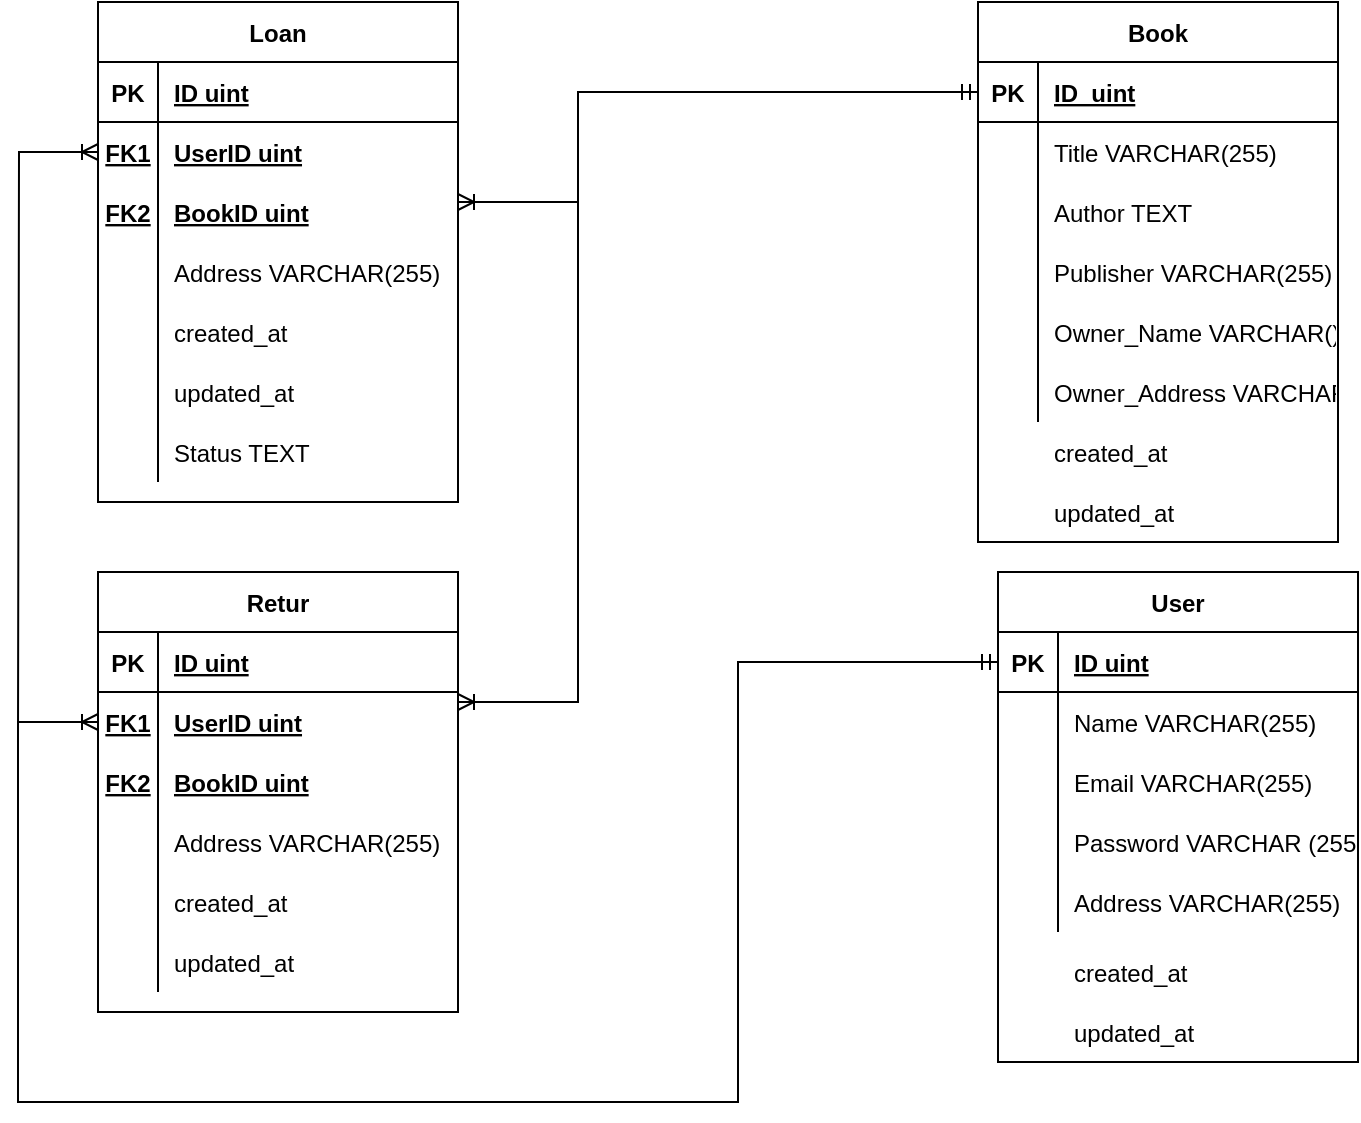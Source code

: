 <mxfile version="17.1.3" type="device"><diagram id="irpIFYdBhmDCL3Yu3gbd" name="Page-1"><mxGraphModel dx="1240" dy="683" grid="1" gridSize="10" guides="1" tooltips="1" connect="1" arrows="1" fold="1" page="1" pageScale="1" pageWidth="827" pageHeight="1169" math="0" shadow="0"><root><mxCell id="0"/><mxCell id="1" parent="0"/><mxCell id="dAKFDaLi27HLVFN6mg7V-1" value="User" style="shape=table;startSize=30;container=1;collapsible=1;childLayout=tableLayout;fixedRows=1;rowLines=0;fontStyle=1;align=center;resizeLast=1;" vertex="1" parent="1"><mxGeometry x="570" y="335" width="180" height="245" as="geometry"/></mxCell><mxCell id="dAKFDaLi27HLVFN6mg7V-2" value="" style="shape=tableRow;horizontal=0;startSize=0;swimlaneHead=0;swimlaneBody=0;fillColor=none;collapsible=0;dropTarget=0;points=[[0,0.5],[1,0.5]];portConstraint=eastwest;top=0;left=0;right=0;bottom=1;" vertex="1" parent="dAKFDaLi27HLVFN6mg7V-1"><mxGeometry y="30" width="180" height="30" as="geometry"/></mxCell><mxCell id="dAKFDaLi27HLVFN6mg7V-3" value="PK" style="shape=partialRectangle;connectable=0;fillColor=none;top=0;left=0;bottom=0;right=0;fontStyle=1;overflow=hidden;" vertex="1" parent="dAKFDaLi27HLVFN6mg7V-2"><mxGeometry width="30" height="30" as="geometry"><mxRectangle width="30" height="30" as="alternateBounds"/></mxGeometry></mxCell><mxCell id="dAKFDaLi27HLVFN6mg7V-4" value="ID uint" style="shape=partialRectangle;connectable=0;fillColor=none;top=0;left=0;bottom=0;right=0;align=left;spacingLeft=6;fontStyle=5;overflow=hidden;" vertex="1" parent="dAKFDaLi27HLVFN6mg7V-2"><mxGeometry x="30" width="150" height="30" as="geometry"><mxRectangle width="150" height="30" as="alternateBounds"/></mxGeometry></mxCell><mxCell id="dAKFDaLi27HLVFN6mg7V-5" value="" style="shape=tableRow;horizontal=0;startSize=0;swimlaneHead=0;swimlaneBody=0;fillColor=none;collapsible=0;dropTarget=0;points=[[0,0.5],[1,0.5]];portConstraint=eastwest;top=0;left=0;right=0;bottom=0;" vertex="1" parent="dAKFDaLi27HLVFN6mg7V-1"><mxGeometry y="60" width="180" height="30" as="geometry"/></mxCell><mxCell id="dAKFDaLi27HLVFN6mg7V-6" value="" style="shape=partialRectangle;connectable=0;fillColor=none;top=0;left=0;bottom=0;right=0;editable=1;overflow=hidden;" vertex="1" parent="dAKFDaLi27HLVFN6mg7V-5"><mxGeometry width="30" height="30" as="geometry"><mxRectangle width="30" height="30" as="alternateBounds"/></mxGeometry></mxCell><mxCell id="dAKFDaLi27HLVFN6mg7V-7" value="Name VARCHAR(255)" style="shape=partialRectangle;connectable=0;fillColor=none;top=0;left=0;bottom=0;right=0;align=left;spacingLeft=6;overflow=hidden;" vertex="1" parent="dAKFDaLi27HLVFN6mg7V-5"><mxGeometry x="30" width="150" height="30" as="geometry"><mxRectangle width="150" height="30" as="alternateBounds"/></mxGeometry></mxCell><mxCell id="dAKFDaLi27HLVFN6mg7V-8" value="" style="shape=tableRow;horizontal=0;startSize=0;swimlaneHead=0;swimlaneBody=0;fillColor=none;collapsible=0;dropTarget=0;points=[[0,0.5],[1,0.5]];portConstraint=eastwest;top=0;left=0;right=0;bottom=0;" vertex="1" parent="dAKFDaLi27HLVFN6mg7V-1"><mxGeometry y="90" width="180" height="30" as="geometry"/></mxCell><mxCell id="dAKFDaLi27HLVFN6mg7V-9" value="" style="shape=partialRectangle;connectable=0;fillColor=none;top=0;left=0;bottom=0;right=0;editable=1;overflow=hidden;" vertex="1" parent="dAKFDaLi27HLVFN6mg7V-8"><mxGeometry width="30" height="30" as="geometry"><mxRectangle width="30" height="30" as="alternateBounds"/></mxGeometry></mxCell><mxCell id="dAKFDaLi27HLVFN6mg7V-10" value="Email VARCHAR(255)" style="shape=partialRectangle;connectable=0;fillColor=none;top=0;left=0;bottom=0;right=0;align=left;spacingLeft=6;overflow=hidden;" vertex="1" parent="dAKFDaLi27HLVFN6mg7V-8"><mxGeometry x="30" width="150" height="30" as="geometry"><mxRectangle width="150" height="30" as="alternateBounds"/></mxGeometry></mxCell><mxCell id="dAKFDaLi27HLVFN6mg7V-105" value="" style="shape=tableRow;horizontal=0;startSize=0;swimlaneHead=0;swimlaneBody=0;fillColor=none;collapsible=0;dropTarget=0;points=[[0,0.5],[1,0.5]];portConstraint=eastwest;top=0;left=0;right=0;bottom=0;" vertex="1" parent="dAKFDaLi27HLVFN6mg7V-1"><mxGeometry y="120" width="180" height="30" as="geometry"/></mxCell><mxCell id="dAKFDaLi27HLVFN6mg7V-106" value="" style="shape=partialRectangle;connectable=0;fillColor=none;top=0;left=0;bottom=0;right=0;editable=1;overflow=hidden;" vertex="1" parent="dAKFDaLi27HLVFN6mg7V-105"><mxGeometry width="30" height="30" as="geometry"><mxRectangle width="30" height="30" as="alternateBounds"/></mxGeometry></mxCell><mxCell id="dAKFDaLi27HLVFN6mg7V-107" value="Password VARCHAR (255)" style="shape=partialRectangle;connectable=0;fillColor=none;top=0;left=0;bottom=0;right=0;align=left;spacingLeft=6;overflow=hidden;" vertex="1" parent="dAKFDaLi27HLVFN6mg7V-105"><mxGeometry x="30" width="150" height="30" as="geometry"><mxRectangle width="150" height="30" as="alternateBounds"/></mxGeometry></mxCell><mxCell id="dAKFDaLi27HLVFN6mg7V-11" value="" style="shape=tableRow;horizontal=0;startSize=0;swimlaneHead=0;swimlaneBody=0;fillColor=none;collapsible=0;dropTarget=0;points=[[0,0.5],[1,0.5]];portConstraint=eastwest;top=0;left=0;right=0;bottom=0;" vertex="1" parent="dAKFDaLi27HLVFN6mg7V-1"><mxGeometry y="150" width="180" height="30" as="geometry"/></mxCell><mxCell id="dAKFDaLi27HLVFN6mg7V-12" value="" style="shape=partialRectangle;connectable=0;fillColor=none;top=0;left=0;bottom=0;right=0;editable=1;overflow=hidden;" vertex="1" parent="dAKFDaLi27HLVFN6mg7V-11"><mxGeometry width="30" height="30" as="geometry"><mxRectangle width="30" height="30" as="alternateBounds"/></mxGeometry></mxCell><mxCell id="dAKFDaLi27HLVFN6mg7V-13" value="Address VARCHAR(255)" style="shape=partialRectangle;connectable=0;fillColor=none;top=0;left=0;bottom=0;right=0;align=left;spacingLeft=6;overflow=hidden;" vertex="1" parent="dAKFDaLi27HLVFN6mg7V-11"><mxGeometry x="30" width="150" height="30" as="geometry"><mxRectangle width="150" height="30" as="alternateBounds"/></mxGeometry></mxCell><mxCell id="dAKFDaLi27HLVFN6mg7V-14" value="Book" style="shape=table;startSize=30;container=1;collapsible=1;childLayout=tableLayout;fixedRows=1;rowLines=0;fontStyle=1;align=center;resizeLast=1;" vertex="1" parent="1"><mxGeometry x="560" y="50" width="180" height="270" as="geometry"/></mxCell><mxCell id="dAKFDaLi27HLVFN6mg7V-15" value="" style="shape=tableRow;horizontal=0;startSize=0;swimlaneHead=0;swimlaneBody=0;fillColor=none;collapsible=0;dropTarget=0;points=[[0,0.5],[1,0.5]];portConstraint=eastwest;top=0;left=0;right=0;bottom=1;" vertex="1" parent="dAKFDaLi27HLVFN6mg7V-14"><mxGeometry y="30" width="180" height="30" as="geometry"/></mxCell><mxCell id="dAKFDaLi27HLVFN6mg7V-16" value="PK" style="shape=partialRectangle;connectable=0;fillColor=none;top=0;left=0;bottom=0;right=0;fontStyle=1;overflow=hidden;" vertex="1" parent="dAKFDaLi27HLVFN6mg7V-15"><mxGeometry width="30" height="30" as="geometry"><mxRectangle width="30" height="30" as="alternateBounds"/></mxGeometry></mxCell><mxCell id="dAKFDaLi27HLVFN6mg7V-17" value="ID  uint" style="shape=partialRectangle;connectable=0;fillColor=none;top=0;left=0;bottom=0;right=0;align=left;spacingLeft=6;fontStyle=5;overflow=hidden;" vertex="1" parent="dAKFDaLi27HLVFN6mg7V-15"><mxGeometry x="30" width="150" height="30" as="geometry"><mxRectangle width="150" height="30" as="alternateBounds"/></mxGeometry></mxCell><mxCell id="dAKFDaLi27HLVFN6mg7V-18" value="" style="shape=tableRow;horizontal=0;startSize=0;swimlaneHead=0;swimlaneBody=0;fillColor=none;collapsible=0;dropTarget=0;points=[[0,0.5],[1,0.5]];portConstraint=eastwest;top=0;left=0;right=0;bottom=0;" vertex="1" parent="dAKFDaLi27HLVFN6mg7V-14"><mxGeometry y="60" width="180" height="30" as="geometry"/></mxCell><mxCell id="dAKFDaLi27HLVFN6mg7V-19" value="" style="shape=partialRectangle;connectable=0;fillColor=none;top=0;left=0;bottom=0;right=0;editable=1;overflow=hidden;" vertex="1" parent="dAKFDaLi27HLVFN6mg7V-18"><mxGeometry width="30" height="30" as="geometry"><mxRectangle width="30" height="30" as="alternateBounds"/></mxGeometry></mxCell><mxCell id="dAKFDaLi27HLVFN6mg7V-20" value="Title VARCHAR(255)" style="shape=partialRectangle;connectable=0;fillColor=none;top=0;left=0;bottom=0;right=0;align=left;spacingLeft=6;overflow=hidden;" vertex="1" parent="dAKFDaLi27HLVFN6mg7V-18"><mxGeometry x="30" width="150" height="30" as="geometry"><mxRectangle width="150" height="30" as="alternateBounds"/></mxGeometry></mxCell><mxCell id="dAKFDaLi27HLVFN6mg7V-66" value="" style="shape=tableRow;horizontal=0;startSize=0;swimlaneHead=0;swimlaneBody=0;fillColor=none;collapsible=0;dropTarget=0;points=[[0,0.5],[1,0.5]];portConstraint=eastwest;top=0;left=0;right=0;bottom=0;" vertex="1" parent="dAKFDaLi27HLVFN6mg7V-14"><mxGeometry y="90" width="180" height="30" as="geometry"/></mxCell><mxCell id="dAKFDaLi27HLVFN6mg7V-67" value="" style="shape=partialRectangle;connectable=0;fillColor=none;top=0;left=0;bottom=0;right=0;editable=1;overflow=hidden;" vertex="1" parent="dAKFDaLi27HLVFN6mg7V-66"><mxGeometry width="30" height="30" as="geometry"><mxRectangle width="30" height="30" as="alternateBounds"/></mxGeometry></mxCell><mxCell id="dAKFDaLi27HLVFN6mg7V-68" value="Author TEXT" style="shape=partialRectangle;connectable=0;fillColor=none;top=0;left=0;bottom=0;right=0;align=left;spacingLeft=6;overflow=hidden;" vertex="1" parent="dAKFDaLi27HLVFN6mg7V-66"><mxGeometry x="30" width="150" height="30" as="geometry"><mxRectangle width="150" height="30" as="alternateBounds"/></mxGeometry></mxCell><mxCell id="dAKFDaLi27HLVFN6mg7V-21" value="" style="shape=tableRow;horizontal=0;startSize=0;swimlaneHead=0;swimlaneBody=0;fillColor=none;collapsible=0;dropTarget=0;points=[[0,0.5],[1,0.5]];portConstraint=eastwest;top=0;left=0;right=0;bottom=0;" vertex="1" parent="dAKFDaLi27HLVFN6mg7V-14"><mxGeometry y="120" width="180" height="30" as="geometry"/></mxCell><mxCell id="dAKFDaLi27HLVFN6mg7V-22" value="" style="shape=partialRectangle;connectable=0;fillColor=none;top=0;left=0;bottom=0;right=0;editable=1;overflow=hidden;" vertex="1" parent="dAKFDaLi27HLVFN6mg7V-21"><mxGeometry width="30" height="30" as="geometry"><mxRectangle width="30" height="30" as="alternateBounds"/></mxGeometry></mxCell><mxCell id="dAKFDaLi27HLVFN6mg7V-23" value="Publisher VARCHAR(255)" style="shape=partialRectangle;connectable=0;fillColor=none;top=0;left=0;bottom=0;right=0;align=left;spacingLeft=6;overflow=hidden;" vertex="1" parent="dAKFDaLi27HLVFN6mg7V-21"><mxGeometry x="30" width="150" height="30" as="geometry"><mxRectangle width="150" height="30" as="alternateBounds"/></mxGeometry></mxCell><mxCell id="dAKFDaLi27HLVFN6mg7V-24" value="" style="shape=tableRow;horizontal=0;startSize=0;swimlaneHead=0;swimlaneBody=0;fillColor=none;collapsible=0;dropTarget=0;points=[[0,0.5],[1,0.5]];portConstraint=eastwest;top=0;left=0;right=0;bottom=0;" vertex="1" parent="dAKFDaLi27HLVFN6mg7V-14"><mxGeometry y="150" width="180" height="30" as="geometry"/></mxCell><mxCell id="dAKFDaLi27HLVFN6mg7V-25" value="" style="shape=partialRectangle;connectable=0;fillColor=none;top=0;left=0;bottom=0;right=0;editable=1;overflow=hidden;" vertex="1" parent="dAKFDaLi27HLVFN6mg7V-24"><mxGeometry width="30" height="30" as="geometry"><mxRectangle width="30" height="30" as="alternateBounds"/></mxGeometry></mxCell><mxCell id="dAKFDaLi27HLVFN6mg7V-26" value="Owner_Name VARCHAR()255" style="shape=partialRectangle;connectable=0;fillColor=none;top=0;left=0;bottom=0;right=0;align=left;spacingLeft=6;overflow=hidden;" vertex="1" parent="dAKFDaLi27HLVFN6mg7V-24"><mxGeometry x="30" width="150" height="30" as="geometry"><mxRectangle width="150" height="30" as="alternateBounds"/></mxGeometry></mxCell><mxCell id="dAKFDaLi27HLVFN6mg7V-108" value="" style="shape=tableRow;horizontal=0;startSize=0;swimlaneHead=0;swimlaneBody=0;fillColor=none;collapsible=0;dropTarget=0;points=[[0,0.5],[1,0.5]];portConstraint=eastwest;top=0;left=0;right=0;bottom=0;" vertex="1" parent="dAKFDaLi27HLVFN6mg7V-14"><mxGeometry y="180" width="180" height="30" as="geometry"/></mxCell><mxCell id="dAKFDaLi27HLVFN6mg7V-109" value="" style="shape=partialRectangle;connectable=0;fillColor=none;top=0;left=0;bottom=0;right=0;editable=1;overflow=hidden;" vertex="1" parent="dAKFDaLi27HLVFN6mg7V-108"><mxGeometry width="30" height="30" as="geometry"><mxRectangle width="30" height="30" as="alternateBounds"/></mxGeometry></mxCell><mxCell id="dAKFDaLi27HLVFN6mg7V-110" value="Owner_Address VARCHAR(255)" style="shape=partialRectangle;connectable=0;fillColor=none;top=0;left=0;bottom=0;right=0;align=left;spacingLeft=6;overflow=hidden;" vertex="1" parent="dAKFDaLi27HLVFN6mg7V-108"><mxGeometry x="30" width="150" height="30" as="geometry"><mxRectangle width="150" height="30" as="alternateBounds"/></mxGeometry></mxCell><mxCell id="dAKFDaLi27HLVFN6mg7V-40" value="Loan" style="shape=table;startSize=30;container=1;collapsible=1;childLayout=tableLayout;fixedRows=1;rowLines=0;fontStyle=1;align=center;resizeLast=1;" vertex="1" parent="1"><mxGeometry x="120" y="50" width="180" height="250" as="geometry"/></mxCell><mxCell id="dAKFDaLi27HLVFN6mg7V-41" value="" style="shape=tableRow;horizontal=0;startSize=0;swimlaneHead=0;swimlaneBody=0;fillColor=none;collapsible=0;dropTarget=0;points=[[0,0.5],[1,0.5]];portConstraint=eastwest;top=0;left=0;right=0;bottom=1;" vertex="1" parent="dAKFDaLi27HLVFN6mg7V-40"><mxGeometry y="30" width="180" height="30" as="geometry"/></mxCell><mxCell id="dAKFDaLi27HLVFN6mg7V-42" value="PK" style="shape=partialRectangle;connectable=0;fillColor=none;top=0;left=0;bottom=0;right=0;fontStyle=1;overflow=hidden;" vertex="1" parent="dAKFDaLi27HLVFN6mg7V-41"><mxGeometry width="30" height="30" as="geometry"><mxRectangle width="30" height="30" as="alternateBounds"/></mxGeometry></mxCell><mxCell id="dAKFDaLi27HLVFN6mg7V-43" value="ID uint " style="shape=partialRectangle;connectable=0;fillColor=none;top=0;left=0;bottom=0;right=0;align=left;spacingLeft=6;fontStyle=5;overflow=hidden;" vertex="1" parent="dAKFDaLi27HLVFN6mg7V-41"><mxGeometry x="30" width="150" height="30" as="geometry"><mxRectangle width="150" height="30" as="alternateBounds"/></mxGeometry></mxCell><mxCell id="dAKFDaLi27HLVFN6mg7V-44" value="" style="shape=tableRow;horizontal=0;startSize=0;swimlaneHead=0;swimlaneBody=0;fillColor=none;collapsible=0;dropTarget=0;points=[[0,0.5],[1,0.5]];portConstraint=eastwest;top=0;left=0;right=0;bottom=0;" vertex="1" parent="dAKFDaLi27HLVFN6mg7V-40"><mxGeometry y="60" width="180" height="30" as="geometry"/></mxCell><mxCell id="dAKFDaLi27HLVFN6mg7V-45" value="FK1" style="shape=partialRectangle;connectable=0;fillColor=none;top=0;left=0;bottom=0;right=0;editable=1;overflow=hidden;fontStyle=5" vertex="1" parent="dAKFDaLi27HLVFN6mg7V-44"><mxGeometry width="30" height="30" as="geometry"><mxRectangle width="30" height="30" as="alternateBounds"/></mxGeometry></mxCell><mxCell id="dAKFDaLi27HLVFN6mg7V-46" value="UserID uint" style="shape=partialRectangle;connectable=0;fillColor=none;top=0;left=0;bottom=0;right=0;align=left;spacingLeft=6;overflow=hidden;fontStyle=5" vertex="1" parent="dAKFDaLi27HLVFN6mg7V-44"><mxGeometry x="30" width="150" height="30" as="geometry"><mxRectangle width="150" height="30" as="alternateBounds"/></mxGeometry></mxCell><mxCell id="dAKFDaLi27HLVFN6mg7V-47" value="" style="shape=tableRow;horizontal=0;startSize=0;swimlaneHead=0;swimlaneBody=0;fillColor=none;collapsible=0;dropTarget=0;points=[[0,0.5],[1,0.5]];portConstraint=eastwest;top=0;left=0;right=0;bottom=0;" vertex="1" parent="dAKFDaLi27HLVFN6mg7V-40"><mxGeometry y="90" width="180" height="30" as="geometry"/></mxCell><mxCell id="dAKFDaLi27HLVFN6mg7V-48" value="FK2" style="shape=partialRectangle;connectable=0;fillColor=none;top=0;left=0;bottom=0;right=0;editable=1;overflow=hidden;fontStyle=5" vertex="1" parent="dAKFDaLi27HLVFN6mg7V-47"><mxGeometry width="30" height="30" as="geometry"><mxRectangle width="30" height="30" as="alternateBounds"/></mxGeometry></mxCell><mxCell id="dAKFDaLi27HLVFN6mg7V-49" value="BookID uint" style="shape=partialRectangle;connectable=0;fillColor=none;top=0;left=0;bottom=0;right=0;align=left;spacingLeft=6;overflow=hidden;fontStyle=5" vertex="1" parent="dAKFDaLi27HLVFN6mg7V-47"><mxGeometry x="30" width="150" height="30" as="geometry"><mxRectangle width="150" height="30" as="alternateBounds"/></mxGeometry></mxCell><mxCell id="dAKFDaLi27HLVFN6mg7V-50" value="" style="shape=tableRow;horizontal=0;startSize=0;swimlaneHead=0;swimlaneBody=0;fillColor=none;collapsible=0;dropTarget=0;points=[[0,0.5],[1,0.5]];portConstraint=eastwest;top=0;left=0;right=0;bottom=0;" vertex="1" parent="dAKFDaLi27HLVFN6mg7V-40"><mxGeometry y="120" width="180" height="30" as="geometry"/></mxCell><mxCell id="dAKFDaLi27HLVFN6mg7V-51" value="" style="shape=partialRectangle;connectable=0;fillColor=none;top=0;left=0;bottom=0;right=0;editable=1;overflow=hidden;" vertex="1" parent="dAKFDaLi27HLVFN6mg7V-50"><mxGeometry width="30" height="30" as="geometry"><mxRectangle width="30" height="30" as="alternateBounds"/></mxGeometry></mxCell><mxCell id="dAKFDaLi27HLVFN6mg7V-52" value="Address VARCHAR(255)" style="shape=partialRectangle;connectable=0;fillColor=none;top=0;left=0;bottom=0;right=0;align=left;spacingLeft=6;overflow=hidden;" vertex="1" parent="dAKFDaLi27HLVFN6mg7V-50"><mxGeometry x="30" width="150" height="30" as="geometry"><mxRectangle width="150" height="30" as="alternateBounds"/></mxGeometry></mxCell><mxCell id="dAKFDaLi27HLVFN6mg7V-99" value="" style="shape=tableRow;horizontal=0;startSize=0;swimlaneHead=0;swimlaneBody=0;fillColor=none;collapsible=0;dropTarget=0;points=[[0,0.5],[1,0.5]];portConstraint=eastwest;top=0;left=0;right=0;bottom=0;" vertex="1" parent="dAKFDaLi27HLVFN6mg7V-40"><mxGeometry y="150" width="180" height="30" as="geometry"/></mxCell><mxCell id="dAKFDaLi27HLVFN6mg7V-100" value="" style="shape=partialRectangle;connectable=0;fillColor=none;top=0;left=0;bottom=0;right=0;editable=1;overflow=hidden;" vertex="1" parent="dAKFDaLi27HLVFN6mg7V-99"><mxGeometry width="30" height="30" as="geometry"><mxRectangle width="30" height="30" as="alternateBounds"/></mxGeometry></mxCell><mxCell id="dAKFDaLi27HLVFN6mg7V-101" value="created_at" style="shape=partialRectangle;connectable=0;fillColor=none;top=0;left=0;bottom=0;right=0;align=left;spacingLeft=6;overflow=hidden;" vertex="1" parent="dAKFDaLi27HLVFN6mg7V-99"><mxGeometry x="30" width="150" height="30" as="geometry"><mxRectangle width="150" height="30" as="alternateBounds"/></mxGeometry></mxCell><mxCell id="dAKFDaLi27HLVFN6mg7V-102" value="" style="shape=tableRow;horizontal=0;startSize=0;swimlaneHead=0;swimlaneBody=0;fillColor=none;collapsible=0;dropTarget=0;points=[[0,0.5],[1,0.5]];portConstraint=eastwest;top=0;left=0;right=0;bottom=0;" vertex="1" parent="dAKFDaLi27HLVFN6mg7V-40"><mxGeometry y="180" width="180" height="30" as="geometry"/></mxCell><mxCell id="dAKFDaLi27HLVFN6mg7V-103" value="" style="shape=partialRectangle;connectable=0;fillColor=none;top=0;left=0;bottom=0;right=0;editable=1;overflow=hidden;" vertex="1" parent="dAKFDaLi27HLVFN6mg7V-102"><mxGeometry width="30" height="30" as="geometry"><mxRectangle width="30" height="30" as="alternateBounds"/></mxGeometry></mxCell><mxCell id="dAKFDaLi27HLVFN6mg7V-104" value="updated_at" style="shape=partialRectangle;connectable=0;fillColor=none;top=0;left=0;bottom=0;right=0;align=left;spacingLeft=6;overflow=hidden;" vertex="1" parent="dAKFDaLi27HLVFN6mg7V-102"><mxGeometry x="30" width="150" height="30" as="geometry"><mxRectangle width="150" height="30" as="alternateBounds"/></mxGeometry></mxCell><mxCell id="dAKFDaLi27HLVFN6mg7V-115" value="" style="shape=tableRow;horizontal=0;startSize=0;swimlaneHead=0;swimlaneBody=0;fillColor=none;collapsible=0;dropTarget=0;points=[[0,0.5],[1,0.5]];portConstraint=eastwest;top=0;left=0;right=0;bottom=0;" vertex="1" parent="dAKFDaLi27HLVFN6mg7V-40"><mxGeometry y="210" width="180" height="30" as="geometry"/></mxCell><mxCell id="dAKFDaLi27HLVFN6mg7V-116" value="" style="shape=partialRectangle;connectable=0;fillColor=none;top=0;left=0;bottom=0;right=0;editable=1;overflow=hidden;" vertex="1" parent="dAKFDaLi27HLVFN6mg7V-115"><mxGeometry width="30" height="30" as="geometry"><mxRectangle width="30" height="30" as="alternateBounds"/></mxGeometry></mxCell><mxCell id="dAKFDaLi27HLVFN6mg7V-117" value="Status TEXT" style="shape=partialRectangle;connectable=0;fillColor=none;top=0;left=0;bottom=0;right=0;align=left;spacingLeft=6;overflow=hidden;" vertex="1" parent="dAKFDaLi27HLVFN6mg7V-115"><mxGeometry x="30" width="150" height="30" as="geometry"><mxRectangle width="150" height="30" as="alternateBounds"/></mxGeometry></mxCell><mxCell id="dAKFDaLi27HLVFN6mg7V-53" value="Retur" style="shape=table;startSize=30;container=1;collapsible=1;childLayout=tableLayout;fixedRows=1;rowLines=0;fontStyle=1;align=center;resizeLast=1;" vertex="1" parent="1"><mxGeometry x="120" y="335" width="180" height="220" as="geometry"/></mxCell><mxCell id="dAKFDaLi27HLVFN6mg7V-54" value="" style="shape=tableRow;horizontal=0;startSize=0;swimlaneHead=0;swimlaneBody=0;fillColor=none;collapsible=0;dropTarget=0;points=[[0,0.5],[1,0.5]];portConstraint=eastwest;top=0;left=0;right=0;bottom=1;" vertex="1" parent="dAKFDaLi27HLVFN6mg7V-53"><mxGeometry y="30" width="180" height="30" as="geometry"/></mxCell><mxCell id="dAKFDaLi27HLVFN6mg7V-55" value="PK" style="shape=partialRectangle;connectable=0;fillColor=none;top=0;left=0;bottom=0;right=0;fontStyle=1;overflow=hidden;" vertex="1" parent="dAKFDaLi27HLVFN6mg7V-54"><mxGeometry width="30" height="30" as="geometry"><mxRectangle width="30" height="30" as="alternateBounds"/></mxGeometry></mxCell><mxCell id="dAKFDaLi27HLVFN6mg7V-56" value="ID uint" style="shape=partialRectangle;connectable=0;fillColor=none;top=0;left=0;bottom=0;right=0;align=left;spacingLeft=6;fontStyle=5;overflow=hidden;" vertex="1" parent="dAKFDaLi27HLVFN6mg7V-54"><mxGeometry x="30" width="150" height="30" as="geometry"><mxRectangle width="150" height="30" as="alternateBounds"/></mxGeometry></mxCell><mxCell id="dAKFDaLi27HLVFN6mg7V-57" value="" style="shape=tableRow;horizontal=0;startSize=0;swimlaneHead=0;swimlaneBody=0;fillColor=none;collapsible=0;dropTarget=0;points=[[0,0.5],[1,0.5]];portConstraint=eastwest;top=0;left=0;right=0;bottom=0;fontStyle=1" vertex="1" parent="dAKFDaLi27HLVFN6mg7V-53"><mxGeometry y="60" width="180" height="30" as="geometry"/></mxCell><mxCell id="dAKFDaLi27HLVFN6mg7V-58" value="FK1" style="shape=partialRectangle;connectable=0;fillColor=none;top=0;left=0;bottom=0;right=0;editable=1;overflow=hidden;fontStyle=5" vertex="1" parent="dAKFDaLi27HLVFN6mg7V-57"><mxGeometry width="30" height="30" as="geometry"><mxRectangle width="30" height="30" as="alternateBounds"/></mxGeometry></mxCell><mxCell id="dAKFDaLi27HLVFN6mg7V-59" value="UserID uint" style="shape=partialRectangle;connectable=0;fillColor=none;top=0;left=0;bottom=0;right=0;align=left;spacingLeft=6;overflow=hidden;fontStyle=5" vertex="1" parent="dAKFDaLi27HLVFN6mg7V-57"><mxGeometry x="30" width="150" height="30" as="geometry"><mxRectangle width="150" height="30" as="alternateBounds"/></mxGeometry></mxCell><mxCell id="dAKFDaLi27HLVFN6mg7V-60" value="" style="shape=tableRow;horizontal=0;startSize=0;swimlaneHead=0;swimlaneBody=0;fillColor=none;collapsible=0;dropTarget=0;points=[[0,0.5],[1,0.5]];portConstraint=eastwest;top=0;left=0;right=0;bottom=0;" vertex="1" parent="dAKFDaLi27HLVFN6mg7V-53"><mxGeometry y="90" width="180" height="30" as="geometry"/></mxCell><mxCell id="dAKFDaLi27HLVFN6mg7V-61" value="FK2" style="shape=partialRectangle;connectable=0;fillColor=none;top=0;left=0;bottom=0;right=0;editable=1;overflow=hidden;fontStyle=5" vertex="1" parent="dAKFDaLi27HLVFN6mg7V-60"><mxGeometry width="30" height="30" as="geometry"><mxRectangle width="30" height="30" as="alternateBounds"/></mxGeometry></mxCell><mxCell id="dAKFDaLi27HLVFN6mg7V-62" value="BookID uint" style="shape=partialRectangle;connectable=0;fillColor=none;top=0;left=0;bottom=0;right=0;align=left;spacingLeft=6;overflow=hidden;fontStyle=5" vertex="1" parent="dAKFDaLi27HLVFN6mg7V-60"><mxGeometry x="30" width="150" height="30" as="geometry"><mxRectangle width="150" height="30" as="alternateBounds"/></mxGeometry></mxCell><mxCell id="dAKFDaLi27HLVFN6mg7V-63" value="" style="shape=tableRow;horizontal=0;startSize=0;swimlaneHead=0;swimlaneBody=0;fillColor=none;collapsible=0;dropTarget=0;points=[[0,0.5],[1,0.5]];portConstraint=eastwest;top=0;left=0;right=0;bottom=0;" vertex="1" parent="dAKFDaLi27HLVFN6mg7V-53"><mxGeometry y="120" width="180" height="30" as="geometry"/></mxCell><mxCell id="dAKFDaLi27HLVFN6mg7V-64" value="" style="shape=partialRectangle;connectable=0;fillColor=none;top=0;left=0;bottom=0;right=0;editable=1;overflow=hidden;" vertex="1" parent="dAKFDaLi27HLVFN6mg7V-63"><mxGeometry width="30" height="30" as="geometry"><mxRectangle width="30" height="30" as="alternateBounds"/></mxGeometry></mxCell><mxCell id="dAKFDaLi27HLVFN6mg7V-65" value="Address VARCHAR(255)" style="shape=partialRectangle;connectable=0;fillColor=none;top=0;left=0;bottom=0;right=0;align=left;spacingLeft=6;overflow=hidden;" vertex="1" parent="dAKFDaLi27HLVFN6mg7V-63"><mxGeometry x="30" width="150" height="30" as="geometry"><mxRectangle width="150" height="30" as="alternateBounds"/></mxGeometry></mxCell><mxCell id="dAKFDaLi27HLVFN6mg7V-93" value="" style="shape=tableRow;horizontal=0;startSize=0;swimlaneHead=0;swimlaneBody=0;fillColor=none;collapsible=0;dropTarget=0;points=[[0,0.5],[1,0.5]];portConstraint=eastwest;top=0;left=0;right=0;bottom=0;" vertex="1" parent="dAKFDaLi27HLVFN6mg7V-53"><mxGeometry y="150" width="180" height="30" as="geometry"/></mxCell><mxCell id="dAKFDaLi27HLVFN6mg7V-94" value="" style="shape=partialRectangle;connectable=0;fillColor=none;top=0;left=0;bottom=0;right=0;editable=1;overflow=hidden;" vertex="1" parent="dAKFDaLi27HLVFN6mg7V-93"><mxGeometry width="30" height="30" as="geometry"><mxRectangle width="30" height="30" as="alternateBounds"/></mxGeometry></mxCell><mxCell id="dAKFDaLi27HLVFN6mg7V-95" value="created_at" style="shape=partialRectangle;connectable=0;fillColor=none;top=0;left=0;bottom=0;right=0;align=left;spacingLeft=6;overflow=hidden;" vertex="1" parent="dAKFDaLi27HLVFN6mg7V-93"><mxGeometry x="30" width="150" height="30" as="geometry"><mxRectangle width="150" height="30" as="alternateBounds"/></mxGeometry></mxCell><mxCell id="dAKFDaLi27HLVFN6mg7V-96" value="" style="shape=tableRow;horizontal=0;startSize=0;swimlaneHead=0;swimlaneBody=0;fillColor=none;collapsible=0;dropTarget=0;points=[[0,0.5],[1,0.5]];portConstraint=eastwest;top=0;left=0;right=0;bottom=0;" vertex="1" parent="dAKFDaLi27HLVFN6mg7V-53"><mxGeometry y="180" width="180" height="30" as="geometry"/></mxCell><mxCell id="dAKFDaLi27HLVFN6mg7V-97" value="" style="shape=partialRectangle;connectable=0;fillColor=none;top=0;left=0;bottom=0;right=0;editable=1;overflow=hidden;" vertex="1" parent="dAKFDaLi27HLVFN6mg7V-96"><mxGeometry width="30" height="30" as="geometry"><mxRectangle width="30" height="30" as="alternateBounds"/></mxGeometry></mxCell><mxCell id="dAKFDaLi27HLVFN6mg7V-98" value="updated_at" style="shape=partialRectangle;connectable=0;fillColor=none;top=0;left=0;bottom=0;right=0;align=left;spacingLeft=6;overflow=hidden;" vertex="1" parent="dAKFDaLi27HLVFN6mg7V-96"><mxGeometry x="30" width="150" height="30" as="geometry"><mxRectangle width="150" height="30" as="alternateBounds"/></mxGeometry></mxCell><mxCell id="dAKFDaLi27HLVFN6mg7V-111" value="" style="edgeStyle=orthogonalEdgeStyle;fontSize=12;html=1;endArrow=ERoneToMany;rounded=0;exitX=0;exitY=0.5;exitDx=0;exitDy=0;" edge="1" parent="1" source="dAKFDaLi27HLVFN6mg7V-15"><mxGeometry width="100" height="100" relative="1" as="geometry"><mxPoint x="360" y="310" as="sourcePoint"/><mxPoint x="300" y="150" as="targetPoint"/><Array as="points"><mxPoint x="360" y="95"/><mxPoint x="360" y="150"/></Array></mxGeometry></mxCell><mxCell id="dAKFDaLi27HLVFN6mg7V-112" value="" style="edgeStyle=orthogonalEdgeStyle;fontSize=12;html=1;endArrow=ERoneToMany;rounded=0;exitX=0;exitY=0.5;exitDx=0;exitDy=0;startArrow=ERmandOne;startFill=0;" edge="1" parent="1" source="dAKFDaLi27HLVFN6mg7V-15"><mxGeometry width="100" height="100" relative="1" as="geometry"><mxPoint x="570" y="105" as="sourcePoint"/><mxPoint x="300" y="400" as="targetPoint"/><Array as="points"><mxPoint x="360" y="95"/><mxPoint x="360" y="400"/><mxPoint x="300" y="400"/></Array></mxGeometry></mxCell><mxCell id="dAKFDaLi27HLVFN6mg7V-113" value="" style="edgeStyle=orthogonalEdgeStyle;fontSize=12;html=1;endArrow=ERoneToMany;rounded=0;entryX=0;entryY=0.5;entryDx=0;entryDy=0;startArrow=ERmandOne;startFill=0;" edge="1" parent="1" target="dAKFDaLi27HLVFN6mg7V-57"><mxGeometry width="100" height="100" relative="1" as="geometry"><mxPoint x="570" y="380" as="sourcePoint"/><mxPoint x="310" y="410" as="targetPoint"/><Array as="points"><mxPoint x="440" y="380"/><mxPoint x="440" y="600"/><mxPoint x="80" y="600"/><mxPoint x="80" y="410"/></Array></mxGeometry></mxCell><mxCell id="dAKFDaLi27HLVFN6mg7V-114" value="" style="edgeStyle=orthogonalEdgeStyle;fontSize=12;html=1;endArrow=ERoneToMany;rounded=0;entryX=0;entryY=0.5;entryDx=0;entryDy=0;" edge="1" parent="1" target="dAKFDaLi27HLVFN6mg7V-44"><mxGeometry width="100" height="100" relative="1" as="geometry"><mxPoint x="80" y="420" as="sourcePoint"/><mxPoint x="390" y="240" as="targetPoint"/></mxGeometry></mxCell><mxCell id="dAKFDaLi27HLVFN6mg7V-128" value="" style="shape=tableRow;horizontal=0;startSize=0;swimlaneHead=0;swimlaneBody=0;fillColor=none;collapsible=0;dropTarget=0;points=[[0,0.5],[1,0.5]];portConstraint=eastwest;top=0;left=0;right=0;bottom=0;" vertex="1" parent="1"><mxGeometry x="560" y="260" width="180" height="30" as="geometry"/></mxCell><mxCell id="dAKFDaLi27HLVFN6mg7V-129" value="" style="shape=partialRectangle;connectable=0;fillColor=none;top=0;left=0;bottom=0;right=0;editable=1;overflow=hidden;" vertex="1" parent="dAKFDaLi27HLVFN6mg7V-128"><mxGeometry width="30" height="30" as="geometry"><mxRectangle width="30" height="30" as="alternateBounds"/></mxGeometry></mxCell><mxCell id="dAKFDaLi27HLVFN6mg7V-130" value="created_at" style="shape=partialRectangle;connectable=0;fillColor=none;top=0;left=0;bottom=0;right=0;align=left;spacingLeft=6;overflow=hidden;" vertex="1" parent="dAKFDaLi27HLVFN6mg7V-128"><mxGeometry x="30" width="150" height="30" as="geometry"><mxRectangle width="150" height="30" as="alternateBounds"/></mxGeometry></mxCell><mxCell id="dAKFDaLi27HLVFN6mg7V-131" value="" style="shape=tableRow;horizontal=0;startSize=0;swimlaneHead=0;swimlaneBody=0;fillColor=none;collapsible=0;dropTarget=0;points=[[0,0.5],[1,0.5]];portConstraint=eastwest;top=0;left=0;right=0;bottom=0;" vertex="1" parent="1"><mxGeometry x="560" y="290" width="180" height="30" as="geometry"/></mxCell><mxCell id="dAKFDaLi27HLVFN6mg7V-132" value="" style="shape=partialRectangle;connectable=0;fillColor=none;top=0;left=0;bottom=0;right=0;editable=1;overflow=hidden;" vertex="1" parent="dAKFDaLi27HLVFN6mg7V-131"><mxGeometry width="30" height="30" as="geometry"><mxRectangle width="30" height="30" as="alternateBounds"/></mxGeometry></mxCell><mxCell id="dAKFDaLi27HLVFN6mg7V-133" value="updated_at" style="shape=partialRectangle;connectable=0;fillColor=none;top=0;left=0;bottom=0;right=0;align=left;spacingLeft=6;overflow=hidden;" vertex="1" parent="dAKFDaLi27HLVFN6mg7V-131"><mxGeometry x="30" width="150" height="30" as="geometry"><mxRectangle width="150" height="30" as="alternateBounds"/></mxGeometry></mxCell><mxCell id="dAKFDaLi27HLVFN6mg7V-134" value="" style="shape=tableRow;horizontal=0;startSize=0;swimlaneHead=0;swimlaneBody=0;fillColor=none;collapsible=0;dropTarget=0;points=[[0,0.5],[1,0.5]];portConstraint=eastwest;top=0;left=0;right=0;bottom=0;" vertex="1" parent="1"><mxGeometry x="570" y="520" width="180" height="30" as="geometry"/></mxCell><mxCell id="dAKFDaLi27HLVFN6mg7V-135" value="" style="shape=partialRectangle;connectable=0;fillColor=none;top=0;left=0;bottom=0;right=0;editable=1;overflow=hidden;" vertex="1" parent="dAKFDaLi27HLVFN6mg7V-134"><mxGeometry width="30" height="30" as="geometry"><mxRectangle width="30" height="30" as="alternateBounds"/></mxGeometry></mxCell><mxCell id="dAKFDaLi27HLVFN6mg7V-136" value="created_at" style="shape=partialRectangle;connectable=0;fillColor=none;top=0;left=0;bottom=0;right=0;align=left;spacingLeft=6;overflow=hidden;" vertex="1" parent="dAKFDaLi27HLVFN6mg7V-134"><mxGeometry x="30" width="150" height="30" as="geometry"><mxRectangle width="150" height="30" as="alternateBounds"/></mxGeometry></mxCell><mxCell id="dAKFDaLi27HLVFN6mg7V-137" value="" style="shape=tableRow;horizontal=0;startSize=0;swimlaneHead=0;swimlaneBody=0;fillColor=none;collapsible=0;dropTarget=0;points=[[0,0.5],[1,0.5]];portConstraint=eastwest;top=0;left=0;right=0;bottom=0;" vertex="1" parent="1"><mxGeometry x="570" y="550" width="180" height="30" as="geometry"/></mxCell><mxCell id="dAKFDaLi27HLVFN6mg7V-138" value="" style="shape=partialRectangle;connectable=0;fillColor=none;top=0;left=0;bottom=0;right=0;editable=1;overflow=hidden;" vertex="1" parent="dAKFDaLi27HLVFN6mg7V-137"><mxGeometry width="30" height="30" as="geometry"><mxRectangle width="30" height="30" as="alternateBounds"/></mxGeometry></mxCell><mxCell id="dAKFDaLi27HLVFN6mg7V-139" value="updated_at" style="shape=partialRectangle;connectable=0;fillColor=none;top=0;left=0;bottom=0;right=0;align=left;spacingLeft=6;overflow=hidden;" vertex="1" parent="dAKFDaLi27HLVFN6mg7V-137"><mxGeometry x="30" width="150" height="30" as="geometry"><mxRectangle width="150" height="30" as="alternateBounds"/></mxGeometry></mxCell></root></mxGraphModel></diagram></mxfile>